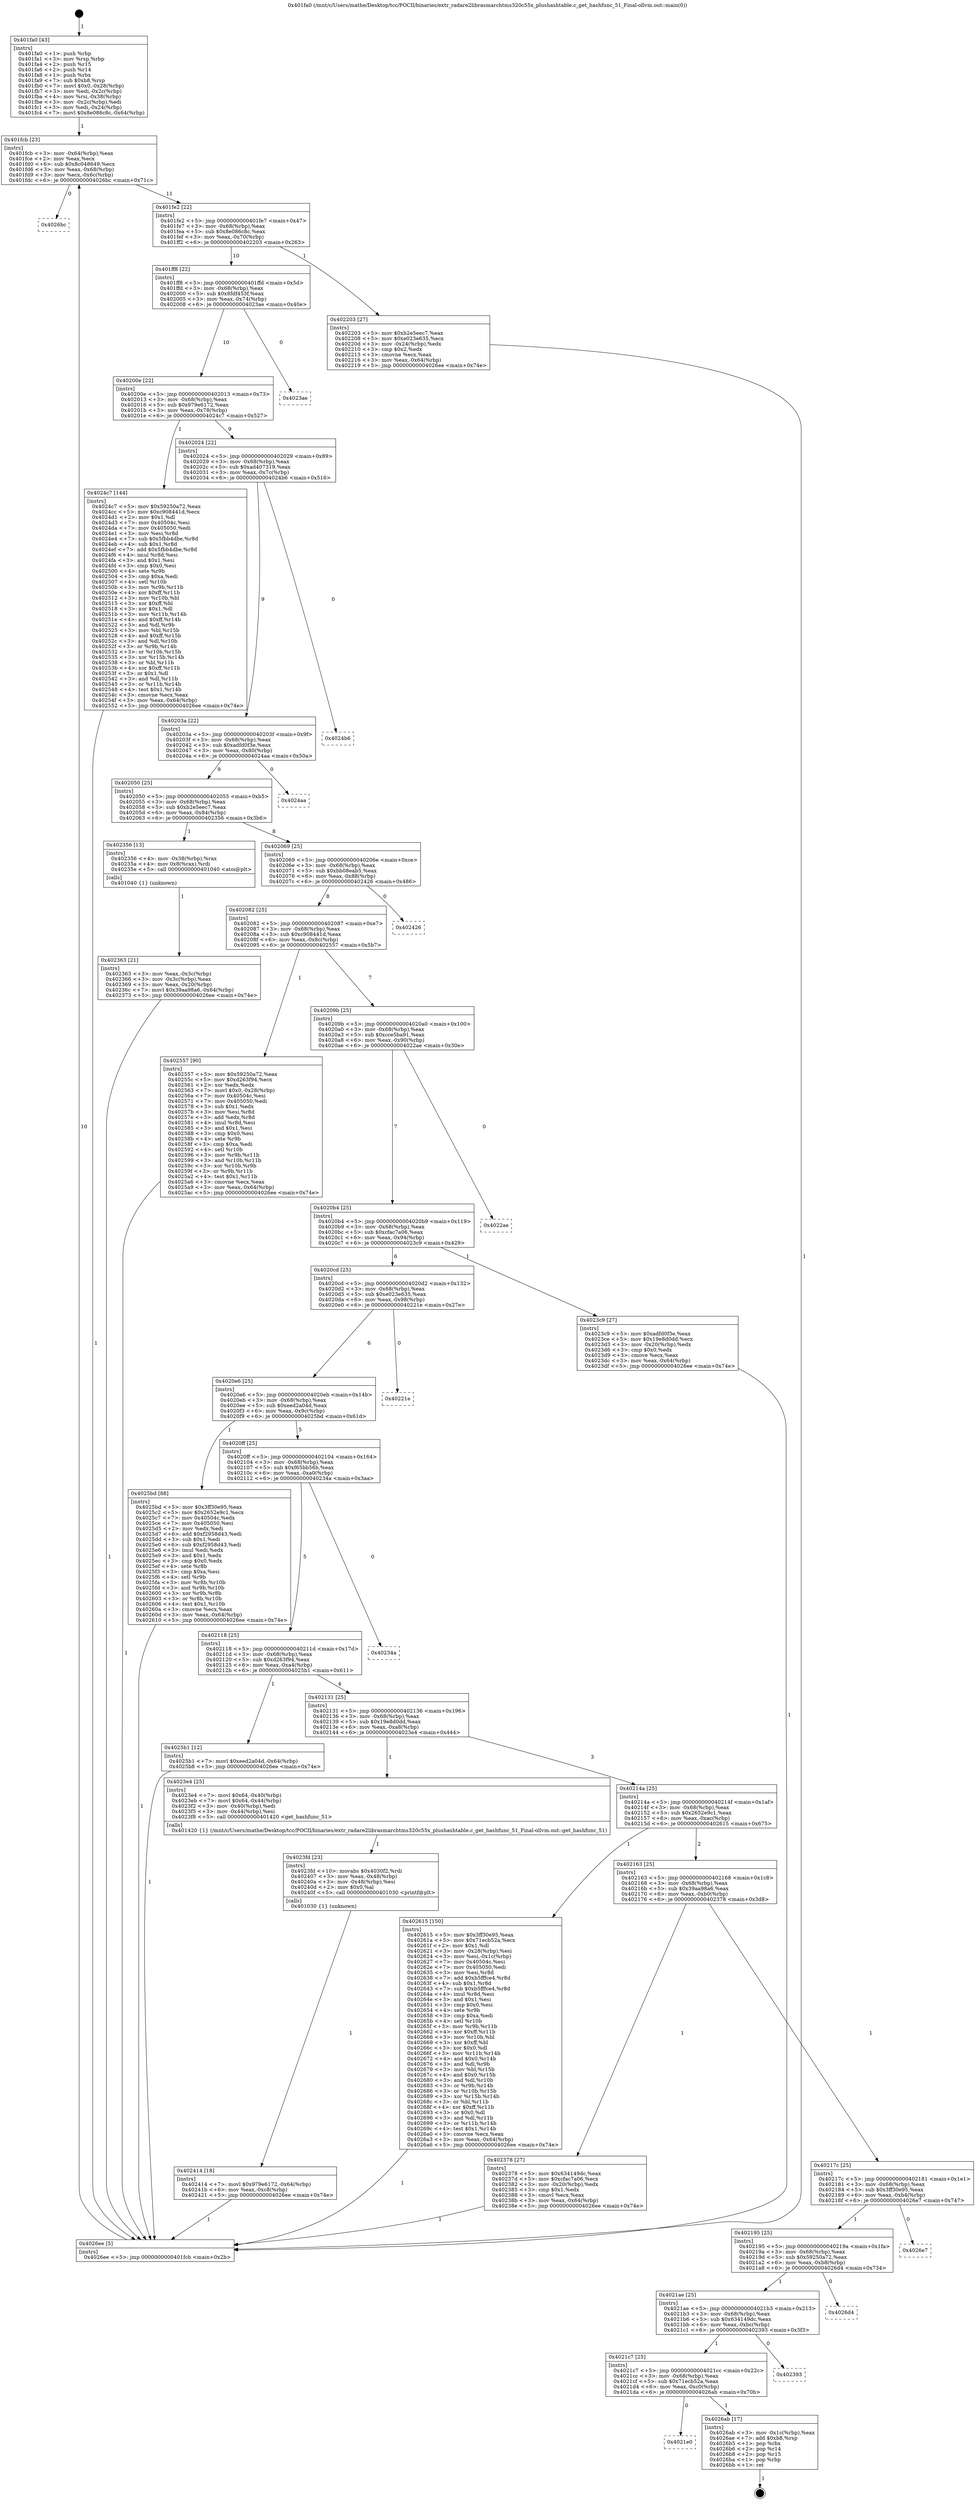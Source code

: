digraph "0x401fa0" {
  label = "0x401fa0 (/mnt/c/Users/mathe/Desktop/tcc/POCII/binaries/extr_radare2librasmarchtms320c55x_plushashtable.c_get_hashfunc_51_Final-ollvm.out::main(0))"
  labelloc = "t"
  node[shape=record]

  Entry [label="",width=0.3,height=0.3,shape=circle,fillcolor=black,style=filled]
  "0x401fcb" [label="{
     0x401fcb [23]\l
     | [instrs]\l
     &nbsp;&nbsp;0x401fcb \<+3\>: mov -0x64(%rbp),%eax\l
     &nbsp;&nbsp;0x401fce \<+2\>: mov %eax,%ecx\l
     &nbsp;&nbsp;0x401fd0 \<+6\>: sub $0x8c048649,%ecx\l
     &nbsp;&nbsp;0x401fd6 \<+3\>: mov %eax,-0x68(%rbp)\l
     &nbsp;&nbsp;0x401fd9 \<+3\>: mov %ecx,-0x6c(%rbp)\l
     &nbsp;&nbsp;0x401fdc \<+6\>: je 00000000004026bc \<main+0x71c\>\l
  }"]
  "0x4026bc" [label="{
     0x4026bc\l
  }", style=dashed]
  "0x401fe2" [label="{
     0x401fe2 [22]\l
     | [instrs]\l
     &nbsp;&nbsp;0x401fe2 \<+5\>: jmp 0000000000401fe7 \<main+0x47\>\l
     &nbsp;&nbsp;0x401fe7 \<+3\>: mov -0x68(%rbp),%eax\l
     &nbsp;&nbsp;0x401fea \<+5\>: sub $0x8e086c8c,%eax\l
     &nbsp;&nbsp;0x401fef \<+3\>: mov %eax,-0x70(%rbp)\l
     &nbsp;&nbsp;0x401ff2 \<+6\>: je 0000000000402203 \<main+0x263\>\l
  }"]
  Exit [label="",width=0.3,height=0.3,shape=circle,fillcolor=black,style=filled,peripheries=2]
  "0x402203" [label="{
     0x402203 [27]\l
     | [instrs]\l
     &nbsp;&nbsp;0x402203 \<+5\>: mov $0xb2e5eec7,%eax\l
     &nbsp;&nbsp;0x402208 \<+5\>: mov $0xe023e635,%ecx\l
     &nbsp;&nbsp;0x40220d \<+3\>: mov -0x24(%rbp),%edx\l
     &nbsp;&nbsp;0x402210 \<+3\>: cmp $0x2,%edx\l
     &nbsp;&nbsp;0x402213 \<+3\>: cmovne %ecx,%eax\l
     &nbsp;&nbsp;0x402216 \<+3\>: mov %eax,-0x64(%rbp)\l
     &nbsp;&nbsp;0x402219 \<+5\>: jmp 00000000004026ee \<main+0x74e\>\l
  }"]
  "0x401ff8" [label="{
     0x401ff8 [22]\l
     | [instrs]\l
     &nbsp;&nbsp;0x401ff8 \<+5\>: jmp 0000000000401ffd \<main+0x5d\>\l
     &nbsp;&nbsp;0x401ffd \<+3\>: mov -0x68(%rbp),%eax\l
     &nbsp;&nbsp;0x402000 \<+5\>: sub $0x8fdf453f,%eax\l
     &nbsp;&nbsp;0x402005 \<+3\>: mov %eax,-0x74(%rbp)\l
     &nbsp;&nbsp;0x402008 \<+6\>: je 00000000004023ae \<main+0x40e\>\l
  }"]
  "0x4026ee" [label="{
     0x4026ee [5]\l
     | [instrs]\l
     &nbsp;&nbsp;0x4026ee \<+5\>: jmp 0000000000401fcb \<main+0x2b\>\l
  }"]
  "0x401fa0" [label="{
     0x401fa0 [43]\l
     | [instrs]\l
     &nbsp;&nbsp;0x401fa0 \<+1\>: push %rbp\l
     &nbsp;&nbsp;0x401fa1 \<+3\>: mov %rsp,%rbp\l
     &nbsp;&nbsp;0x401fa4 \<+2\>: push %r15\l
     &nbsp;&nbsp;0x401fa6 \<+2\>: push %r14\l
     &nbsp;&nbsp;0x401fa8 \<+1\>: push %rbx\l
     &nbsp;&nbsp;0x401fa9 \<+7\>: sub $0xb8,%rsp\l
     &nbsp;&nbsp;0x401fb0 \<+7\>: movl $0x0,-0x28(%rbp)\l
     &nbsp;&nbsp;0x401fb7 \<+3\>: mov %edi,-0x2c(%rbp)\l
     &nbsp;&nbsp;0x401fba \<+4\>: mov %rsi,-0x38(%rbp)\l
     &nbsp;&nbsp;0x401fbe \<+3\>: mov -0x2c(%rbp),%edi\l
     &nbsp;&nbsp;0x401fc1 \<+3\>: mov %edi,-0x24(%rbp)\l
     &nbsp;&nbsp;0x401fc4 \<+7\>: movl $0x8e086c8c,-0x64(%rbp)\l
  }"]
  "0x4021e0" [label="{
     0x4021e0\l
  }", style=dashed]
  "0x4023ae" [label="{
     0x4023ae\l
  }", style=dashed]
  "0x40200e" [label="{
     0x40200e [22]\l
     | [instrs]\l
     &nbsp;&nbsp;0x40200e \<+5\>: jmp 0000000000402013 \<main+0x73\>\l
     &nbsp;&nbsp;0x402013 \<+3\>: mov -0x68(%rbp),%eax\l
     &nbsp;&nbsp;0x402016 \<+5\>: sub $0x979e6172,%eax\l
     &nbsp;&nbsp;0x40201b \<+3\>: mov %eax,-0x78(%rbp)\l
     &nbsp;&nbsp;0x40201e \<+6\>: je 00000000004024c7 \<main+0x527\>\l
  }"]
  "0x4026ab" [label="{
     0x4026ab [17]\l
     | [instrs]\l
     &nbsp;&nbsp;0x4026ab \<+3\>: mov -0x1c(%rbp),%eax\l
     &nbsp;&nbsp;0x4026ae \<+7\>: add $0xb8,%rsp\l
     &nbsp;&nbsp;0x4026b5 \<+1\>: pop %rbx\l
     &nbsp;&nbsp;0x4026b6 \<+2\>: pop %r14\l
     &nbsp;&nbsp;0x4026b8 \<+2\>: pop %r15\l
     &nbsp;&nbsp;0x4026ba \<+1\>: pop %rbp\l
     &nbsp;&nbsp;0x4026bb \<+1\>: ret\l
  }"]
  "0x4024c7" [label="{
     0x4024c7 [144]\l
     | [instrs]\l
     &nbsp;&nbsp;0x4024c7 \<+5\>: mov $0x59250a72,%eax\l
     &nbsp;&nbsp;0x4024cc \<+5\>: mov $0xc908441d,%ecx\l
     &nbsp;&nbsp;0x4024d1 \<+2\>: mov $0x1,%dl\l
     &nbsp;&nbsp;0x4024d3 \<+7\>: mov 0x40504c,%esi\l
     &nbsp;&nbsp;0x4024da \<+7\>: mov 0x405050,%edi\l
     &nbsp;&nbsp;0x4024e1 \<+3\>: mov %esi,%r8d\l
     &nbsp;&nbsp;0x4024e4 \<+7\>: sub $0x5fbb4dbe,%r8d\l
     &nbsp;&nbsp;0x4024eb \<+4\>: sub $0x1,%r8d\l
     &nbsp;&nbsp;0x4024ef \<+7\>: add $0x5fbb4dbe,%r8d\l
     &nbsp;&nbsp;0x4024f6 \<+4\>: imul %r8d,%esi\l
     &nbsp;&nbsp;0x4024fa \<+3\>: and $0x1,%esi\l
     &nbsp;&nbsp;0x4024fd \<+3\>: cmp $0x0,%esi\l
     &nbsp;&nbsp;0x402500 \<+4\>: sete %r9b\l
     &nbsp;&nbsp;0x402504 \<+3\>: cmp $0xa,%edi\l
     &nbsp;&nbsp;0x402507 \<+4\>: setl %r10b\l
     &nbsp;&nbsp;0x40250b \<+3\>: mov %r9b,%r11b\l
     &nbsp;&nbsp;0x40250e \<+4\>: xor $0xff,%r11b\l
     &nbsp;&nbsp;0x402512 \<+3\>: mov %r10b,%bl\l
     &nbsp;&nbsp;0x402515 \<+3\>: xor $0xff,%bl\l
     &nbsp;&nbsp;0x402518 \<+3\>: xor $0x1,%dl\l
     &nbsp;&nbsp;0x40251b \<+3\>: mov %r11b,%r14b\l
     &nbsp;&nbsp;0x40251e \<+4\>: and $0xff,%r14b\l
     &nbsp;&nbsp;0x402522 \<+3\>: and %dl,%r9b\l
     &nbsp;&nbsp;0x402525 \<+3\>: mov %bl,%r15b\l
     &nbsp;&nbsp;0x402528 \<+4\>: and $0xff,%r15b\l
     &nbsp;&nbsp;0x40252c \<+3\>: and %dl,%r10b\l
     &nbsp;&nbsp;0x40252f \<+3\>: or %r9b,%r14b\l
     &nbsp;&nbsp;0x402532 \<+3\>: or %r10b,%r15b\l
     &nbsp;&nbsp;0x402535 \<+3\>: xor %r15b,%r14b\l
     &nbsp;&nbsp;0x402538 \<+3\>: or %bl,%r11b\l
     &nbsp;&nbsp;0x40253b \<+4\>: xor $0xff,%r11b\l
     &nbsp;&nbsp;0x40253f \<+3\>: or $0x1,%dl\l
     &nbsp;&nbsp;0x402542 \<+3\>: and %dl,%r11b\l
     &nbsp;&nbsp;0x402545 \<+3\>: or %r11b,%r14b\l
     &nbsp;&nbsp;0x402548 \<+4\>: test $0x1,%r14b\l
     &nbsp;&nbsp;0x40254c \<+3\>: cmovne %ecx,%eax\l
     &nbsp;&nbsp;0x40254f \<+3\>: mov %eax,-0x64(%rbp)\l
     &nbsp;&nbsp;0x402552 \<+5\>: jmp 00000000004026ee \<main+0x74e\>\l
  }"]
  "0x402024" [label="{
     0x402024 [22]\l
     | [instrs]\l
     &nbsp;&nbsp;0x402024 \<+5\>: jmp 0000000000402029 \<main+0x89\>\l
     &nbsp;&nbsp;0x402029 \<+3\>: mov -0x68(%rbp),%eax\l
     &nbsp;&nbsp;0x40202c \<+5\>: sub $0xad407319,%eax\l
     &nbsp;&nbsp;0x402031 \<+3\>: mov %eax,-0x7c(%rbp)\l
     &nbsp;&nbsp;0x402034 \<+6\>: je 00000000004024b6 \<main+0x516\>\l
  }"]
  "0x4021c7" [label="{
     0x4021c7 [25]\l
     | [instrs]\l
     &nbsp;&nbsp;0x4021c7 \<+5\>: jmp 00000000004021cc \<main+0x22c\>\l
     &nbsp;&nbsp;0x4021cc \<+3\>: mov -0x68(%rbp),%eax\l
     &nbsp;&nbsp;0x4021cf \<+5\>: sub $0x71ecb52a,%eax\l
     &nbsp;&nbsp;0x4021d4 \<+6\>: mov %eax,-0xc0(%rbp)\l
     &nbsp;&nbsp;0x4021da \<+6\>: je 00000000004026ab \<main+0x70b\>\l
  }"]
  "0x4024b6" [label="{
     0x4024b6\l
  }", style=dashed]
  "0x40203a" [label="{
     0x40203a [22]\l
     | [instrs]\l
     &nbsp;&nbsp;0x40203a \<+5\>: jmp 000000000040203f \<main+0x9f\>\l
     &nbsp;&nbsp;0x40203f \<+3\>: mov -0x68(%rbp),%eax\l
     &nbsp;&nbsp;0x402042 \<+5\>: sub $0xadfd0f3e,%eax\l
     &nbsp;&nbsp;0x402047 \<+3\>: mov %eax,-0x80(%rbp)\l
     &nbsp;&nbsp;0x40204a \<+6\>: je 00000000004024aa \<main+0x50a\>\l
  }"]
  "0x402393" [label="{
     0x402393\l
  }", style=dashed]
  "0x4024aa" [label="{
     0x4024aa\l
  }", style=dashed]
  "0x402050" [label="{
     0x402050 [25]\l
     | [instrs]\l
     &nbsp;&nbsp;0x402050 \<+5\>: jmp 0000000000402055 \<main+0xb5\>\l
     &nbsp;&nbsp;0x402055 \<+3\>: mov -0x68(%rbp),%eax\l
     &nbsp;&nbsp;0x402058 \<+5\>: sub $0xb2e5eec7,%eax\l
     &nbsp;&nbsp;0x40205d \<+6\>: mov %eax,-0x84(%rbp)\l
     &nbsp;&nbsp;0x402063 \<+6\>: je 0000000000402356 \<main+0x3b6\>\l
  }"]
  "0x4021ae" [label="{
     0x4021ae [25]\l
     | [instrs]\l
     &nbsp;&nbsp;0x4021ae \<+5\>: jmp 00000000004021b3 \<main+0x213\>\l
     &nbsp;&nbsp;0x4021b3 \<+3\>: mov -0x68(%rbp),%eax\l
     &nbsp;&nbsp;0x4021b6 \<+5\>: sub $0x634149dc,%eax\l
     &nbsp;&nbsp;0x4021bb \<+6\>: mov %eax,-0xbc(%rbp)\l
     &nbsp;&nbsp;0x4021c1 \<+6\>: je 0000000000402393 \<main+0x3f3\>\l
  }"]
  "0x402356" [label="{
     0x402356 [13]\l
     | [instrs]\l
     &nbsp;&nbsp;0x402356 \<+4\>: mov -0x38(%rbp),%rax\l
     &nbsp;&nbsp;0x40235a \<+4\>: mov 0x8(%rax),%rdi\l
     &nbsp;&nbsp;0x40235e \<+5\>: call 0000000000401040 \<atoi@plt\>\l
     | [calls]\l
     &nbsp;&nbsp;0x401040 \{1\} (unknown)\l
  }"]
  "0x402069" [label="{
     0x402069 [25]\l
     | [instrs]\l
     &nbsp;&nbsp;0x402069 \<+5\>: jmp 000000000040206e \<main+0xce\>\l
     &nbsp;&nbsp;0x40206e \<+3\>: mov -0x68(%rbp),%eax\l
     &nbsp;&nbsp;0x402071 \<+5\>: sub $0xbb08eab5,%eax\l
     &nbsp;&nbsp;0x402076 \<+6\>: mov %eax,-0x88(%rbp)\l
     &nbsp;&nbsp;0x40207c \<+6\>: je 0000000000402426 \<main+0x486\>\l
  }"]
  "0x402363" [label="{
     0x402363 [21]\l
     | [instrs]\l
     &nbsp;&nbsp;0x402363 \<+3\>: mov %eax,-0x3c(%rbp)\l
     &nbsp;&nbsp;0x402366 \<+3\>: mov -0x3c(%rbp),%eax\l
     &nbsp;&nbsp;0x402369 \<+3\>: mov %eax,-0x20(%rbp)\l
     &nbsp;&nbsp;0x40236c \<+7\>: movl $0x39aa98a6,-0x64(%rbp)\l
     &nbsp;&nbsp;0x402373 \<+5\>: jmp 00000000004026ee \<main+0x74e\>\l
  }"]
  "0x4026d4" [label="{
     0x4026d4\l
  }", style=dashed]
  "0x402426" [label="{
     0x402426\l
  }", style=dashed]
  "0x402082" [label="{
     0x402082 [25]\l
     | [instrs]\l
     &nbsp;&nbsp;0x402082 \<+5\>: jmp 0000000000402087 \<main+0xe7\>\l
     &nbsp;&nbsp;0x402087 \<+3\>: mov -0x68(%rbp),%eax\l
     &nbsp;&nbsp;0x40208a \<+5\>: sub $0xc908441d,%eax\l
     &nbsp;&nbsp;0x40208f \<+6\>: mov %eax,-0x8c(%rbp)\l
     &nbsp;&nbsp;0x402095 \<+6\>: je 0000000000402557 \<main+0x5b7\>\l
  }"]
  "0x402195" [label="{
     0x402195 [25]\l
     | [instrs]\l
     &nbsp;&nbsp;0x402195 \<+5\>: jmp 000000000040219a \<main+0x1fa\>\l
     &nbsp;&nbsp;0x40219a \<+3\>: mov -0x68(%rbp),%eax\l
     &nbsp;&nbsp;0x40219d \<+5\>: sub $0x59250a72,%eax\l
     &nbsp;&nbsp;0x4021a2 \<+6\>: mov %eax,-0xb8(%rbp)\l
     &nbsp;&nbsp;0x4021a8 \<+6\>: je 00000000004026d4 \<main+0x734\>\l
  }"]
  "0x402557" [label="{
     0x402557 [90]\l
     | [instrs]\l
     &nbsp;&nbsp;0x402557 \<+5\>: mov $0x59250a72,%eax\l
     &nbsp;&nbsp;0x40255c \<+5\>: mov $0xd263f94,%ecx\l
     &nbsp;&nbsp;0x402561 \<+2\>: xor %edx,%edx\l
     &nbsp;&nbsp;0x402563 \<+7\>: movl $0x0,-0x28(%rbp)\l
     &nbsp;&nbsp;0x40256a \<+7\>: mov 0x40504c,%esi\l
     &nbsp;&nbsp;0x402571 \<+7\>: mov 0x405050,%edi\l
     &nbsp;&nbsp;0x402578 \<+3\>: sub $0x1,%edx\l
     &nbsp;&nbsp;0x40257b \<+3\>: mov %esi,%r8d\l
     &nbsp;&nbsp;0x40257e \<+3\>: add %edx,%r8d\l
     &nbsp;&nbsp;0x402581 \<+4\>: imul %r8d,%esi\l
     &nbsp;&nbsp;0x402585 \<+3\>: and $0x1,%esi\l
     &nbsp;&nbsp;0x402588 \<+3\>: cmp $0x0,%esi\l
     &nbsp;&nbsp;0x40258b \<+4\>: sete %r9b\l
     &nbsp;&nbsp;0x40258f \<+3\>: cmp $0xa,%edi\l
     &nbsp;&nbsp;0x402592 \<+4\>: setl %r10b\l
     &nbsp;&nbsp;0x402596 \<+3\>: mov %r9b,%r11b\l
     &nbsp;&nbsp;0x402599 \<+3\>: and %r10b,%r11b\l
     &nbsp;&nbsp;0x40259c \<+3\>: xor %r10b,%r9b\l
     &nbsp;&nbsp;0x40259f \<+3\>: or %r9b,%r11b\l
     &nbsp;&nbsp;0x4025a2 \<+4\>: test $0x1,%r11b\l
     &nbsp;&nbsp;0x4025a6 \<+3\>: cmovne %ecx,%eax\l
     &nbsp;&nbsp;0x4025a9 \<+3\>: mov %eax,-0x64(%rbp)\l
     &nbsp;&nbsp;0x4025ac \<+5\>: jmp 00000000004026ee \<main+0x74e\>\l
  }"]
  "0x40209b" [label="{
     0x40209b [25]\l
     | [instrs]\l
     &nbsp;&nbsp;0x40209b \<+5\>: jmp 00000000004020a0 \<main+0x100\>\l
     &nbsp;&nbsp;0x4020a0 \<+3\>: mov -0x68(%rbp),%eax\l
     &nbsp;&nbsp;0x4020a3 \<+5\>: sub $0xcce5ba91,%eax\l
     &nbsp;&nbsp;0x4020a8 \<+6\>: mov %eax,-0x90(%rbp)\l
     &nbsp;&nbsp;0x4020ae \<+6\>: je 00000000004022ae \<main+0x30e\>\l
  }"]
  "0x4026e7" [label="{
     0x4026e7\l
  }", style=dashed]
  "0x4022ae" [label="{
     0x4022ae\l
  }", style=dashed]
  "0x4020b4" [label="{
     0x4020b4 [25]\l
     | [instrs]\l
     &nbsp;&nbsp;0x4020b4 \<+5\>: jmp 00000000004020b9 \<main+0x119\>\l
     &nbsp;&nbsp;0x4020b9 \<+3\>: mov -0x68(%rbp),%eax\l
     &nbsp;&nbsp;0x4020bc \<+5\>: sub $0xcfac7a06,%eax\l
     &nbsp;&nbsp;0x4020c1 \<+6\>: mov %eax,-0x94(%rbp)\l
     &nbsp;&nbsp;0x4020c7 \<+6\>: je 00000000004023c9 \<main+0x429\>\l
  }"]
  "0x402414" [label="{
     0x402414 [18]\l
     | [instrs]\l
     &nbsp;&nbsp;0x402414 \<+7\>: movl $0x979e6172,-0x64(%rbp)\l
     &nbsp;&nbsp;0x40241b \<+6\>: mov %eax,-0xc8(%rbp)\l
     &nbsp;&nbsp;0x402421 \<+5\>: jmp 00000000004026ee \<main+0x74e\>\l
  }"]
  "0x4023c9" [label="{
     0x4023c9 [27]\l
     | [instrs]\l
     &nbsp;&nbsp;0x4023c9 \<+5\>: mov $0xadfd0f3e,%eax\l
     &nbsp;&nbsp;0x4023ce \<+5\>: mov $0x19e8d0dd,%ecx\l
     &nbsp;&nbsp;0x4023d3 \<+3\>: mov -0x20(%rbp),%edx\l
     &nbsp;&nbsp;0x4023d6 \<+3\>: cmp $0x0,%edx\l
     &nbsp;&nbsp;0x4023d9 \<+3\>: cmove %ecx,%eax\l
     &nbsp;&nbsp;0x4023dc \<+3\>: mov %eax,-0x64(%rbp)\l
     &nbsp;&nbsp;0x4023df \<+5\>: jmp 00000000004026ee \<main+0x74e\>\l
  }"]
  "0x4020cd" [label="{
     0x4020cd [25]\l
     | [instrs]\l
     &nbsp;&nbsp;0x4020cd \<+5\>: jmp 00000000004020d2 \<main+0x132\>\l
     &nbsp;&nbsp;0x4020d2 \<+3\>: mov -0x68(%rbp),%eax\l
     &nbsp;&nbsp;0x4020d5 \<+5\>: sub $0xe023e635,%eax\l
     &nbsp;&nbsp;0x4020da \<+6\>: mov %eax,-0x98(%rbp)\l
     &nbsp;&nbsp;0x4020e0 \<+6\>: je 000000000040221e \<main+0x27e\>\l
  }"]
  "0x4023fd" [label="{
     0x4023fd [23]\l
     | [instrs]\l
     &nbsp;&nbsp;0x4023fd \<+10\>: movabs $0x4030f2,%rdi\l
     &nbsp;&nbsp;0x402407 \<+3\>: mov %eax,-0x48(%rbp)\l
     &nbsp;&nbsp;0x40240a \<+3\>: mov -0x48(%rbp),%esi\l
     &nbsp;&nbsp;0x40240d \<+2\>: mov $0x0,%al\l
     &nbsp;&nbsp;0x40240f \<+5\>: call 0000000000401030 \<printf@plt\>\l
     | [calls]\l
     &nbsp;&nbsp;0x401030 \{1\} (unknown)\l
  }"]
  "0x40221e" [label="{
     0x40221e\l
  }", style=dashed]
  "0x4020e6" [label="{
     0x4020e6 [25]\l
     | [instrs]\l
     &nbsp;&nbsp;0x4020e6 \<+5\>: jmp 00000000004020eb \<main+0x14b\>\l
     &nbsp;&nbsp;0x4020eb \<+3\>: mov -0x68(%rbp),%eax\l
     &nbsp;&nbsp;0x4020ee \<+5\>: sub $0xeed2a04d,%eax\l
     &nbsp;&nbsp;0x4020f3 \<+6\>: mov %eax,-0x9c(%rbp)\l
     &nbsp;&nbsp;0x4020f9 \<+6\>: je 00000000004025bd \<main+0x61d\>\l
  }"]
  "0x40217c" [label="{
     0x40217c [25]\l
     | [instrs]\l
     &nbsp;&nbsp;0x40217c \<+5\>: jmp 0000000000402181 \<main+0x1e1\>\l
     &nbsp;&nbsp;0x402181 \<+3\>: mov -0x68(%rbp),%eax\l
     &nbsp;&nbsp;0x402184 \<+5\>: sub $0x3ff30e95,%eax\l
     &nbsp;&nbsp;0x402189 \<+6\>: mov %eax,-0xb4(%rbp)\l
     &nbsp;&nbsp;0x40218f \<+6\>: je 00000000004026e7 \<main+0x747\>\l
  }"]
  "0x4025bd" [label="{
     0x4025bd [88]\l
     | [instrs]\l
     &nbsp;&nbsp;0x4025bd \<+5\>: mov $0x3ff30e95,%eax\l
     &nbsp;&nbsp;0x4025c2 \<+5\>: mov $0x2652e9c1,%ecx\l
     &nbsp;&nbsp;0x4025c7 \<+7\>: mov 0x40504c,%edx\l
     &nbsp;&nbsp;0x4025ce \<+7\>: mov 0x405050,%esi\l
     &nbsp;&nbsp;0x4025d5 \<+2\>: mov %edx,%edi\l
     &nbsp;&nbsp;0x4025d7 \<+6\>: add $0xf2958d43,%edi\l
     &nbsp;&nbsp;0x4025dd \<+3\>: sub $0x1,%edi\l
     &nbsp;&nbsp;0x4025e0 \<+6\>: sub $0xf2958d43,%edi\l
     &nbsp;&nbsp;0x4025e6 \<+3\>: imul %edi,%edx\l
     &nbsp;&nbsp;0x4025e9 \<+3\>: and $0x1,%edx\l
     &nbsp;&nbsp;0x4025ec \<+3\>: cmp $0x0,%edx\l
     &nbsp;&nbsp;0x4025ef \<+4\>: sete %r8b\l
     &nbsp;&nbsp;0x4025f3 \<+3\>: cmp $0xa,%esi\l
     &nbsp;&nbsp;0x4025f6 \<+4\>: setl %r9b\l
     &nbsp;&nbsp;0x4025fa \<+3\>: mov %r8b,%r10b\l
     &nbsp;&nbsp;0x4025fd \<+3\>: and %r9b,%r10b\l
     &nbsp;&nbsp;0x402600 \<+3\>: xor %r9b,%r8b\l
     &nbsp;&nbsp;0x402603 \<+3\>: or %r8b,%r10b\l
     &nbsp;&nbsp;0x402606 \<+4\>: test $0x1,%r10b\l
     &nbsp;&nbsp;0x40260a \<+3\>: cmovne %ecx,%eax\l
     &nbsp;&nbsp;0x40260d \<+3\>: mov %eax,-0x64(%rbp)\l
     &nbsp;&nbsp;0x402610 \<+5\>: jmp 00000000004026ee \<main+0x74e\>\l
  }"]
  "0x4020ff" [label="{
     0x4020ff [25]\l
     | [instrs]\l
     &nbsp;&nbsp;0x4020ff \<+5\>: jmp 0000000000402104 \<main+0x164\>\l
     &nbsp;&nbsp;0x402104 \<+3\>: mov -0x68(%rbp),%eax\l
     &nbsp;&nbsp;0x402107 \<+5\>: sub $0xf65bb56b,%eax\l
     &nbsp;&nbsp;0x40210c \<+6\>: mov %eax,-0xa0(%rbp)\l
     &nbsp;&nbsp;0x402112 \<+6\>: je 000000000040234a \<main+0x3aa\>\l
  }"]
  "0x402378" [label="{
     0x402378 [27]\l
     | [instrs]\l
     &nbsp;&nbsp;0x402378 \<+5\>: mov $0x634149dc,%eax\l
     &nbsp;&nbsp;0x40237d \<+5\>: mov $0xcfac7a06,%ecx\l
     &nbsp;&nbsp;0x402382 \<+3\>: mov -0x20(%rbp),%edx\l
     &nbsp;&nbsp;0x402385 \<+3\>: cmp $0x1,%edx\l
     &nbsp;&nbsp;0x402388 \<+3\>: cmovl %ecx,%eax\l
     &nbsp;&nbsp;0x40238b \<+3\>: mov %eax,-0x64(%rbp)\l
     &nbsp;&nbsp;0x40238e \<+5\>: jmp 00000000004026ee \<main+0x74e\>\l
  }"]
  "0x40234a" [label="{
     0x40234a\l
  }", style=dashed]
  "0x402118" [label="{
     0x402118 [25]\l
     | [instrs]\l
     &nbsp;&nbsp;0x402118 \<+5\>: jmp 000000000040211d \<main+0x17d\>\l
     &nbsp;&nbsp;0x40211d \<+3\>: mov -0x68(%rbp),%eax\l
     &nbsp;&nbsp;0x402120 \<+5\>: sub $0xd263f94,%eax\l
     &nbsp;&nbsp;0x402125 \<+6\>: mov %eax,-0xa4(%rbp)\l
     &nbsp;&nbsp;0x40212b \<+6\>: je 00000000004025b1 \<main+0x611\>\l
  }"]
  "0x402163" [label="{
     0x402163 [25]\l
     | [instrs]\l
     &nbsp;&nbsp;0x402163 \<+5\>: jmp 0000000000402168 \<main+0x1c8\>\l
     &nbsp;&nbsp;0x402168 \<+3\>: mov -0x68(%rbp),%eax\l
     &nbsp;&nbsp;0x40216b \<+5\>: sub $0x39aa98a6,%eax\l
     &nbsp;&nbsp;0x402170 \<+6\>: mov %eax,-0xb0(%rbp)\l
     &nbsp;&nbsp;0x402176 \<+6\>: je 0000000000402378 \<main+0x3d8\>\l
  }"]
  "0x4025b1" [label="{
     0x4025b1 [12]\l
     | [instrs]\l
     &nbsp;&nbsp;0x4025b1 \<+7\>: movl $0xeed2a04d,-0x64(%rbp)\l
     &nbsp;&nbsp;0x4025b8 \<+5\>: jmp 00000000004026ee \<main+0x74e\>\l
  }"]
  "0x402131" [label="{
     0x402131 [25]\l
     | [instrs]\l
     &nbsp;&nbsp;0x402131 \<+5\>: jmp 0000000000402136 \<main+0x196\>\l
     &nbsp;&nbsp;0x402136 \<+3\>: mov -0x68(%rbp),%eax\l
     &nbsp;&nbsp;0x402139 \<+5\>: sub $0x19e8d0dd,%eax\l
     &nbsp;&nbsp;0x40213e \<+6\>: mov %eax,-0xa8(%rbp)\l
     &nbsp;&nbsp;0x402144 \<+6\>: je 00000000004023e4 \<main+0x444\>\l
  }"]
  "0x402615" [label="{
     0x402615 [150]\l
     | [instrs]\l
     &nbsp;&nbsp;0x402615 \<+5\>: mov $0x3ff30e95,%eax\l
     &nbsp;&nbsp;0x40261a \<+5\>: mov $0x71ecb52a,%ecx\l
     &nbsp;&nbsp;0x40261f \<+2\>: mov $0x1,%dl\l
     &nbsp;&nbsp;0x402621 \<+3\>: mov -0x28(%rbp),%esi\l
     &nbsp;&nbsp;0x402624 \<+3\>: mov %esi,-0x1c(%rbp)\l
     &nbsp;&nbsp;0x402627 \<+7\>: mov 0x40504c,%esi\l
     &nbsp;&nbsp;0x40262e \<+7\>: mov 0x405050,%edi\l
     &nbsp;&nbsp;0x402635 \<+3\>: mov %esi,%r8d\l
     &nbsp;&nbsp;0x402638 \<+7\>: add $0xb5fffce4,%r8d\l
     &nbsp;&nbsp;0x40263f \<+4\>: sub $0x1,%r8d\l
     &nbsp;&nbsp;0x402643 \<+7\>: sub $0xb5fffce4,%r8d\l
     &nbsp;&nbsp;0x40264a \<+4\>: imul %r8d,%esi\l
     &nbsp;&nbsp;0x40264e \<+3\>: and $0x1,%esi\l
     &nbsp;&nbsp;0x402651 \<+3\>: cmp $0x0,%esi\l
     &nbsp;&nbsp;0x402654 \<+4\>: sete %r9b\l
     &nbsp;&nbsp;0x402658 \<+3\>: cmp $0xa,%edi\l
     &nbsp;&nbsp;0x40265b \<+4\>: setl %r10b\l
     &nbsp;&nbsp;0x40265f \<+3\>: mov %r9b,%r11b\l
     &nbsp;&nbsp;0x402662 \<+4\>: xor $0xff,%r11b\l
     &nbsp;&nbsp;0x402666 \<+3\>: mov %r10b,%bl\l
     &nbsp;&nbsp;0x402669 \<+3\>: xor $0xff,%bl\l
     &nbsp;&nbsp;0x40266c \<+3\>: xor $0x0,%dl\l
     &nbsp;&nbsp;0x40266f \<+3\>: mov %r11b,%r14b\l
     &nbsp;&nbsp;0x402672 \<+4\>: and $0x0,%r14b\l
     &nbsp;&nbsp;0x402676 \<+3\>: and %dl,%r9b\l
     &nbsp;&nbsp;0x402679 \<+3\>: mov %bl,%r15b\l
     &nbsp;&nbsp;0x40267c \<+4\>: and $0x0,%r15b\l
     &nbsp;&nbsp;0x402680 \<+3\>: and %dl,%r10b\l
     &nbsp;&nbsp;0x402683 \<+3\>: or %r9b,%r14b\l
     &nbsp;&nbsp;0x402686 \<+3\>: or %r10b,%r15b\l
     &nbsp;&nbsp;0x402689 \<+3\>: xor %r15b,%r14b\l
     &nbsp;&nbsp;0x40268c \<+3\>: or %bl,%r11b\l
     &nbsp;&nbsp;0x40268f \<+4\>: xor $0xff,%r11b\l
     &nbsp;&nbsp;0x402693 \<+3\>: or $0x0,%dl\l
     &nbsp;&nbsp;0x402696 \<+3\>: and %dl,%r11b\l
     &nbsp;&nbsp;0x402699 \<+3\>: or %r11b,%r14b\l
     &nbsp;&nbsp;0x40269c \<+4\>: test $0x1,%r14b\l
     &nbsp;&nbsp;0x4026a0 \<+3\>: cmovne %ecx,%eax\l
     &nbsp;&nbsp;0x4026a3 \<+3\>: mov %eax,-0x64(%rbp)\l
     &nbsp;&nbsp;0x4026a6 \<+5\>: jmp 00000000004026ee \<main+0x74e\>\l
  }"]
  "0x4023e4" [label="{
     0x4023e4 [25]\l
     | [instrs]\l
     &nbsp;&nbsp;0x4023e4 \<+7\>: movl $0x64,-0x40(%rbp)\l
     &nbsp;&nbsp;0x4023eb \<+7\>: movl $0x64,-0x44(%rbp)\l
     &nbsp;&nbsp;0x4023f2 \<+3\>: mov -0x40(%rbp),%edi\l
     &nbsp;&nbsp;0x4023f5 \<+3\>: mov -0x44(%rbp),%esi\l
     &nbsp;&nbsp;0x4023f8 \<+5\>: call 0000000000401420 \<get_hashfunc_51\>\l
     | [calls]\l
     &nbsp;&nbsp;0x401420 \{1\} (/mnt/c/Users/mathe/Desktop/tcc/POCII/binaries/extr_radare2librasmarchtms320c55x_plushashtable.c_get_hashfunc_51_Final-ollvm.out::get_hashfunc_51)\l
  }"]
  "0x40214a" [label="{
     0x40214a [25]\l
     | [instrs]\l
     &nbsp;&nbsp;0x40214a \<+5\>: jmp 000000000040214f \<main+0x1af\>\l
     &nbsp;&nbsp;0x40214f \<+3\>: mov -0x68(%rbp),%eax\l
     &nbsp;&nbsp;0x402152 \<+5\>: sub $0x2652e9c1,%eax\l
     &nbsp;&nbsp;0x402157 \<+6\>: mov %eax,-0xac(%rbp)\l
     &nbsp;&nbsp;0x40215d \<+6\>: je 0000000000402615 \<main+0x675\>\l
  }"]
  Entry -> "0x401fa0" [label=" 1"]
  "0x401fcb" -> "0x4026bc" [label=" 0"]
  "0x401fcb" -> "0x401fe2" [label=" 11"]
  "0x4026ab" -> Exit [label=" 1"]
  "0x401fe2" -> "0x402203" [label=" 1"]
  "0x401fe2" -> "0x401ff8" [label=" 10"]
  "0x402203" -> "0x4026ee" [label=" 1"]
  "0x401fa0" -> "0x401fcb" [label=" 1"]
  "0x4026ee" -> "0x401fcb" [label=" 10"]
  "0x4021c7" -> "0x4021e0" [label=" 0"]
  "0x401ff8" -> "0x4023ae" [label=" 0"]
  "0x401ff8" -> "0x40200e" [label=" 10"]
  "0x4021c7" -> "0x4026ab" [label=" 1"]
  "0x40200e" -> "0x4024c7" [label=" 1"]
  "0x40200e" -> "0x402024" [label=" 9"]
  "0x4021ae" -> "0x4021c7" [label=" 1"]
  "0x402024" -> "0x4024b6" [label=" 0"]
  "0x402024" -> "0x40203a" [label=" 9"]
  "0x4021ae" -> "0x402393" [label=" 0"]
  "0x40203a" -> "0x4024aa" [label=" 0"]
  "0x40203a" -> "0x402050" [label=" 9"]
  "0x402195" -> "0x4021ae" [label=" 1"]
  "0x402050" -> "0x402356" [label=" 1"]
  "0x402050" -> "0x402069" [label=" 8"]
  "0x402356" -> "0x402363" [label=" 1"]
  "0x402363" -> "0x4026ee" [label=" 1"]
  "0x402195" -> "0x4026d4" [label=" 0"]
  "0x402069" -> "0x402426" [label=" 0"]
  "0x402069" -> "0x402082" [label=" 8"]
  "0x40217c" -> "0x402195" [label=" 1"]
  "0x402082" -> "0x402557" [label=" 1"]
  "0x402082" -> "0x40209b" [label=" 7"]
  "0x40217c" -> "0x4026e7" [label=" 0"]
  "0x40209b" -> "0x4022ae" [label=" 0"]
  "0x40209b" -> "0x4020b4" [label=" 7"]
  "0x402615" -> "0x4026ee" [label=" 1"]
  "0x4020b4" -> "0x4023c9" [label=" 1"]
  "0x4020b4" -> "0x4020cd" [label=" 6"]
  "0x4025bd" -> "0x4026ee" [label=" 1"]
  "0x4020cd" -> "0x40221e" [label=" 0"]
  "0x4020cd" -> "0x4020e6" [label=" 6"]
  "0x4025b1" -> "0x4026ee" [label=" 1"]
  "0x4020e6" -> "0x4025bd" [label=" 1"]
  "0x4020e6" -> "0x4020ff" [label=" 5"]
  "0x402557" -> "0x4026ee" [label=" 1"]
  "0x4020ff" -> "0x40234a" [label=" 0"]
  "0x4020ff" -> "0x402118" [label=" 5"]
  "0x4024c7" -> "0x4026ee" [label=" 1"]
  "0x402118" -> "0x4025b1" [label=" 1"]
  "0x402118" -> "0x402131" [label=" 4"]
  "0x4023fd" -> "0x402414" [label=" 1"]
  "0x402131" -> "0x4023e4" [label=" 1"]
  "0x402131" -> "0x40214a" [label=" 3"]
  "0x4023e4" -> "0x4023fd" [label=" 1"]
  "0x40214a" -> "0x402615" [label=" 1"]
  "0x40214a" -> "0x402163" [label=" 2"]
  "0x402414" -> "0x4026ee" [label=" 1"]
  "0x402163" -> "0x402378" [label=" 1"]
  "0x402163" -> "0x40217c" [label=" 1"]
  "0x402378" -> "0x4026ee" [label=" 1"]
  "0x4023c9" -> "0x4026ee" [label=" 1"]
}

